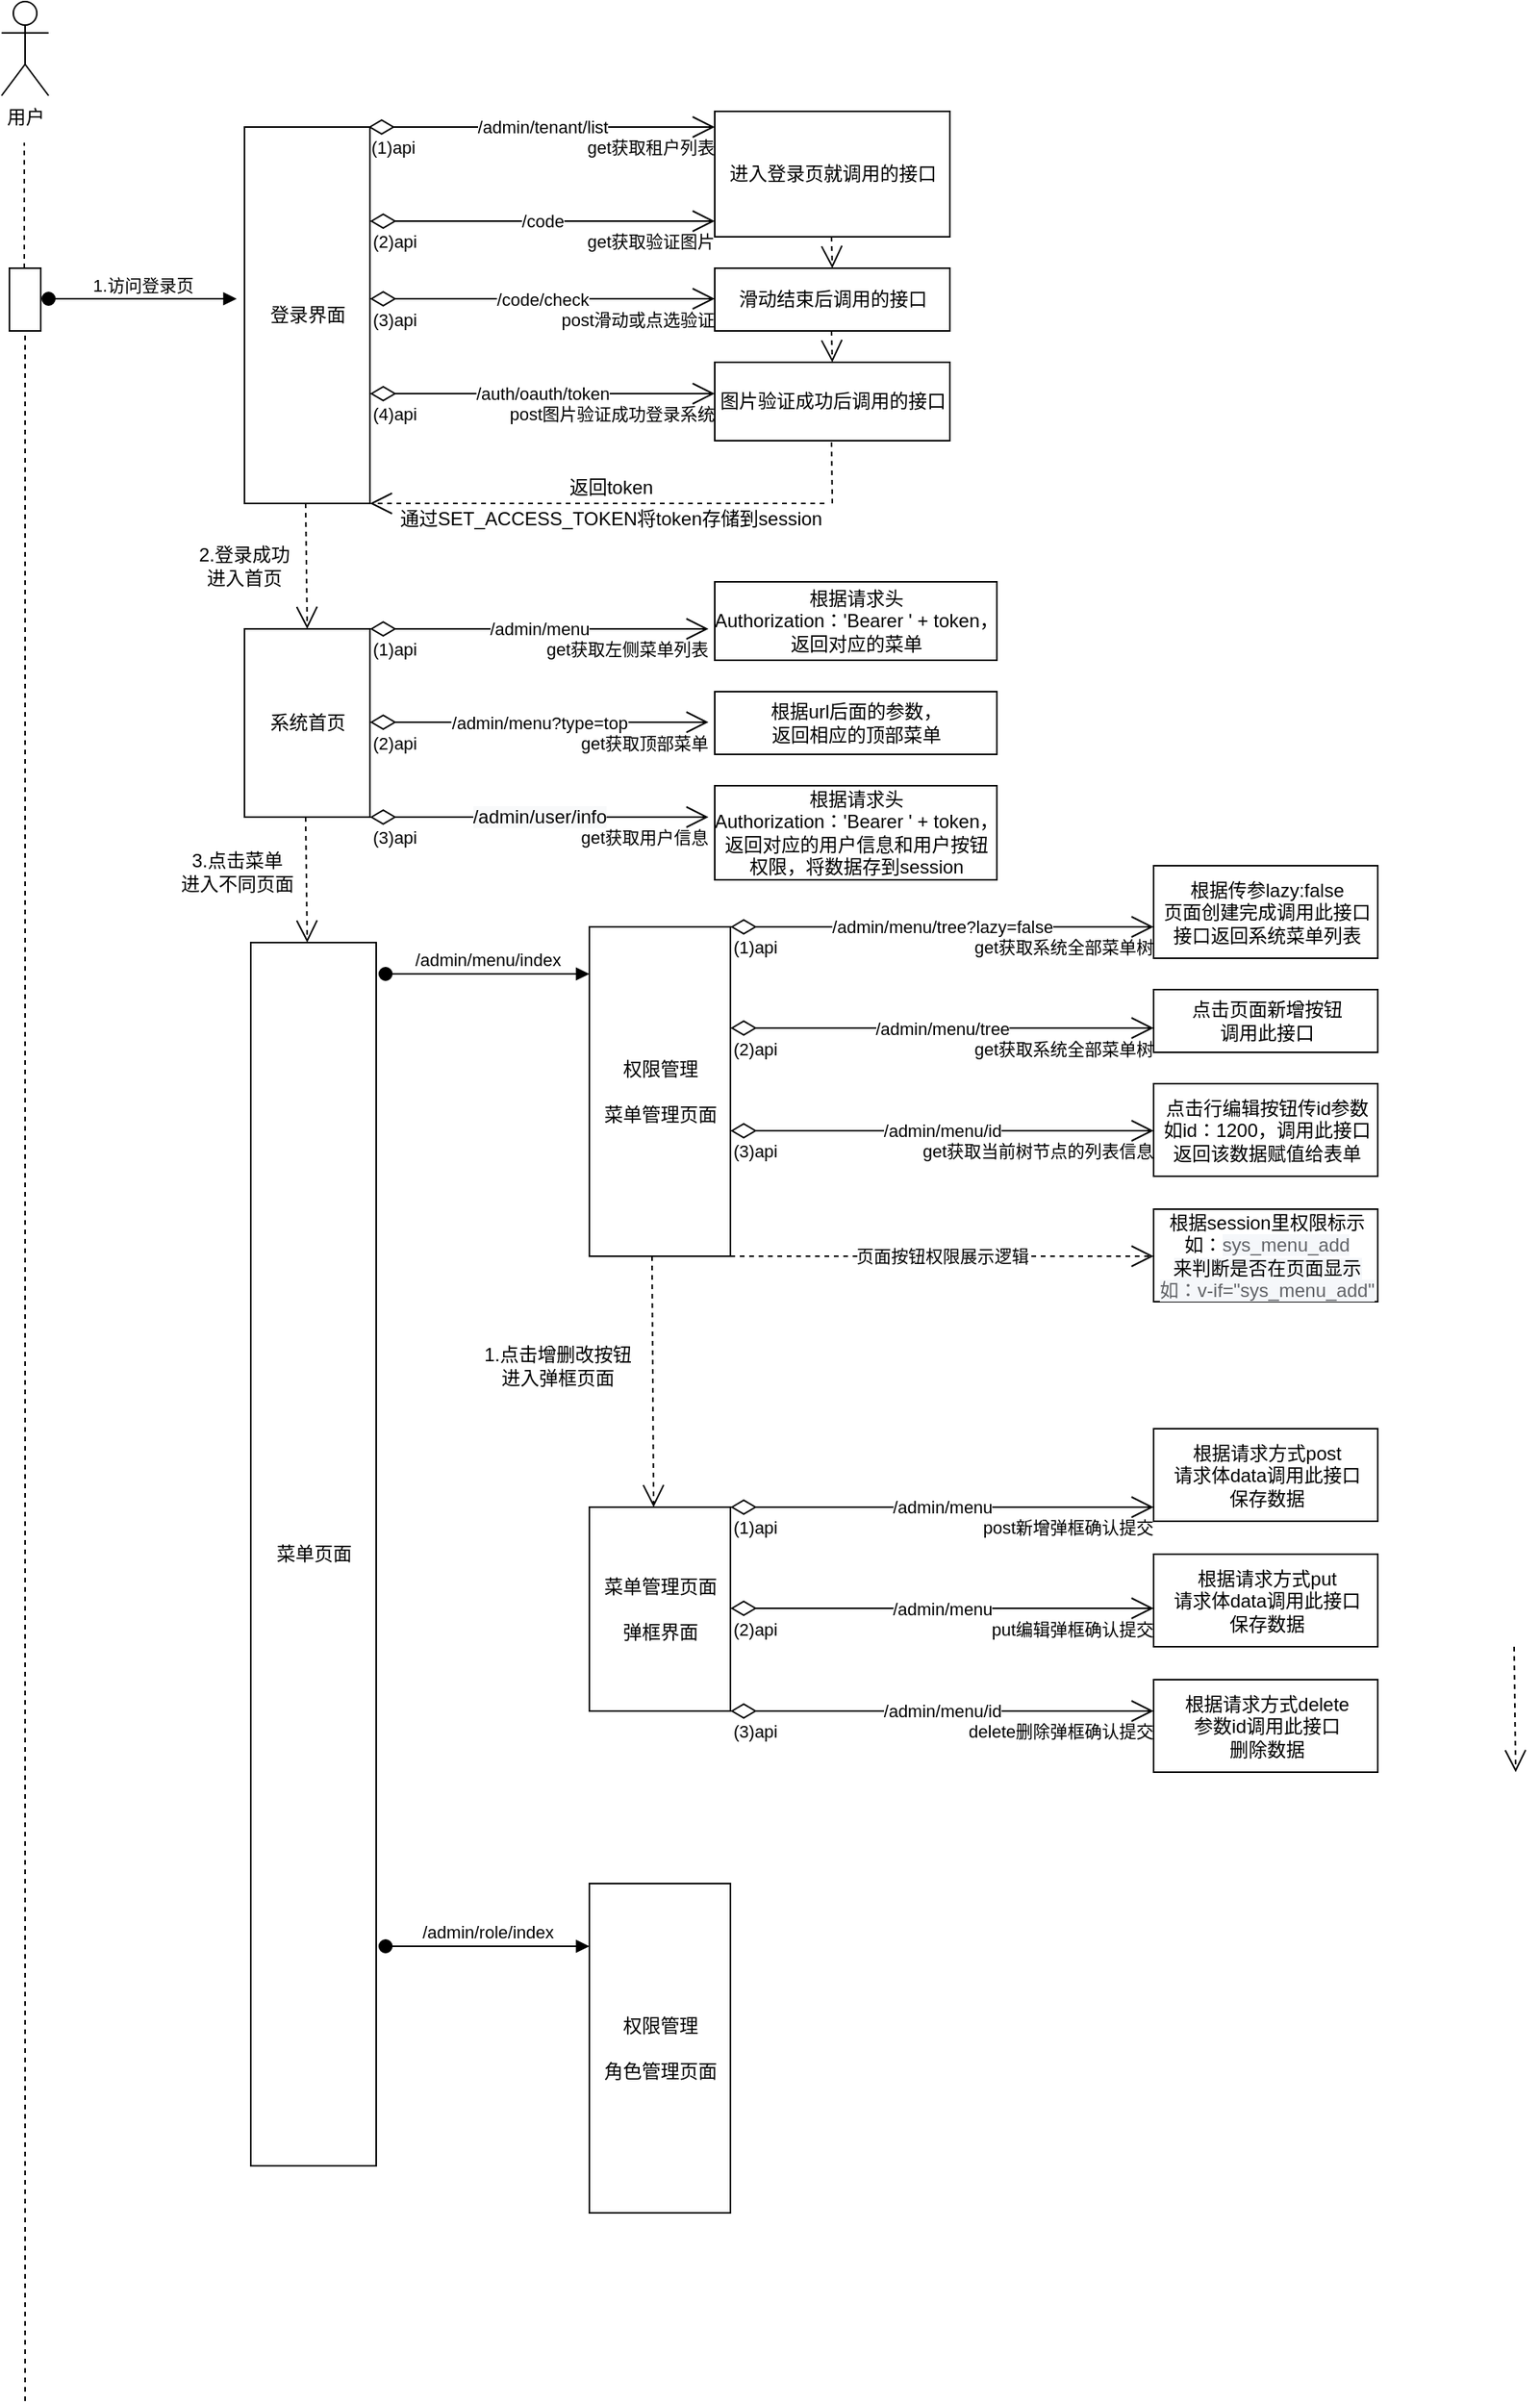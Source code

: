 <mxfile version="14.9.3" type="github">
  <diagram id="wxqEp88LBiz9xFU-LpbI" name="Page-1">
    <mxGraphModel dx="1422" dy="762" grid="1" gridSize="10" guides="1" tooltips="1" connect="1" arrows="1" fold="1" page="1" pageScale="1" pageWidth="827" pageHeight="1169" math="0" shadow="0">
      <root>
        <object label="" id="0">
          <mxCell />
        </object>
        <mxCell id="1" parent="0" />
        <mxCell id="RKgLPqZUV-FKiheiFODC-74" style="edgeStyle=orthogonalEdgeStyle;rounded=0;orthogonalLoop=1;jettySize=auto;html=1;exitX=0.5;exitY=1;exitDx=0;exitDy=0;" parent="1" edge="1">
          <mxGeometry relative="1" as="geometry">
            <mxPoint x="160" y="380" as="sourcePoint" />
            <mxPoint x="160" y="380" as="targetPoint" />
          </mxGeometry>
        </mxCell>
        <mxCell id="BPR5QlqRFKLHu6Mq-k-V-5" value="用户" style="shape=umlActor;verticalLabelPosition=bottom;verticalAlign=top;html=1;outlineConnect=0;" parent="1" vertex="1">
          <mxGeometry x="25" y="40" width="30" height="60" as="geometry" />
        </mxCell>
        <mxCell id="BPR5QlqRFKLHu6Mq-k-V-9" value="" style="endArrow=none;dashed=1;html=1;startArrow=none;" parent="1" source="BPR5QlqRFKLHu6Mq-k-V-11" edge="1">
          <mxGeometry width="50" height="50" relative="1" as="geometry">
            <mxPoint x="40" y="650" as="sourcePoint" />
            <mxPoint x="39.5" y="130" as="targetPoint" />
          </mxGeometry>
        </mxCell>
        <mxCell id="BPR5QlqRFKLHu6Mq-k-V-14" value="登录界面" style="html=1;points=[];perimeter=orthogonalPerimeter;" parent="1" vertex="1">
          <mxGeometry x="180" y="120" width="80" height="240" as="geometry" />
        </mxCell>
        <mxCell id="BPR5QlqRFKLHu6Mq-k-V-15" value="1.访问登录页" style="html=1;verticalAlign=bottom;startArrow=oval;endArrow=block;startSize=8;" parent="1" edge="1">
          <mxGeometry relative="1" as="geometry">
            <mxPoint x="55" y="229.5" as="sourcePoint" />
            <mxPoint x="175" y="229.5" as="targetPoint" />
          </mxGeometry>
        </mxCell>
        <mxCell id="BPR5QlqRFKLHu6Mq-k-V-18" value="/admin/tenant/list" style="endArrow=open;html=1;endSize=12;startArrow=diamondThin;startSize=14;startFill=0;edgeStyle=orthogonalEdgeStyle;" parent="1" edge="1">
          <mxGeometry relative="1" as="geometry">
            <mxPoint x="259" y="120" as="sourcePoint" />
            <mxPoint x="480" y="120" as="targetPoint" />
          </mxGeometry>
        </mxCell>
        <mxCell id="BPR5QlqRFKLHu6Mq-k-V-19" value="(1)api" style="edgeLabel;resizable=0;html=1;align=left;verticalAlign=top;" parent="BPR5QlqRFKLHu6Mq-k-V-18" connectable="0" vertex="1">
          <mxGeometry x="-1" relative="1" as="geometry" />
        </mxCell>
        <mxCell id="BPR5QlqRFKLHu6Mq-k-V-20" value="get获取租户列表" style="edgeLabel;resizable=0;html=1;align=right;verticalAlign=top;" parent="BPR5QlqRFKLHu6Mq-k-V-18" connectable="0" vertex="1">
          <mxGeometry x="1" relative="1" as="geometry" />
        </mxCell>
        <mxCell id="BPR5QlqRFKLHu6Mq-k-V-21" value="/code" style="endArrow=open;html=1;endSize=12;startArrow=diamondThin;startSize=14;startFill=0;edgeStyle=orthogonalEdgeStyle;" parent="1" edge="1">
          <mxGeometry relative="1" as="geometry">
            <mxPoint x="260" y="180" as="sourcePoint" />
            <mxPoint x="480" y="180" as="targetPoint" />
          </mxGeometry>
        </mxCell>
        <mxCell id="BPR5QlqRFKLHu6Mq-k-V-22" value="(2)api" style="edgeLabel;resizable=0;html=1;align=left;verticalAlign=top;" parent="BPR5QlqRFKLHu6Mq-k-V-21" connectable="0" vertex="1">
          <mxGeometry x="-1" relative="1" as="geometry" />
        </mxCell>
        <mxCell id="BPR5QlqRFKLHu6Mq-k-V-23" value="get获取验证图片" style="edgeLabel;resizable=0;html=1;align=right;verticalAlign=top;" parent="BPR5QlqRFKLHu6Mq-k-V-21" connectable="0" vertex="1">
          <mxGeometry x="1" relative="1" as="geometry" />
        </mxCell>
        <mxCell id="BPR5QlqRFKLHu6Mq-k-V-24" value="/code/check" style="endArrow=open;html=1;endSize=12;startArrow=diamondThin;startSize=14;startFill=0;edgeStyle=orthogonalEdgeStyle;" parent="1" edge="1">
          <mxGeometry relative="1" as="geometry">
            <mxPoint x="260" y="229.5" as="sourcePoint" />
            <mxPoint x="480" y="229.5" as="targetPoint" />
          </mxGeometry>
        </mxCell>
        <mxCell id="BPR5QlqRFKLHu6Mq-k-V-25" value="(3)api" style="edgeLabel;resizable=0;html=1;align=left;verticalAlign=top;" parent="BPR5QlqRFKLHu6Mq-k-V-24" connectable="0" vertex="1">
          <mxGeometry x="-1" relative="1" as="geometry" />
        </mxCell>
        <mxCell id="BPR5QlqRFKLHu6Mq-k-V-26" value="post滑动或点选验证" style="edgeLabel;resizable=0;html=1;align=right;verticalAlign=top;" parent="BPR5QlqRFKLHu6Mq-k-V-24" connectable="0" vertex="1">
          <mxGeometry x="1" relative="1" as="geometry" />
        </mxCell>
        <mxCell id="BPR5QlqRFKLHu6Mq-k-V-27" value="/auth/oauth/token" style="endArrow=open;html=1;endSize=12;startArrow=diamondThin;startSize=14;startFill=0;edgeStyle=orthogonalEdgeStyle;" parent="1" edge="1">
          <mxGeometry relative="1" as="geometry">
            <mxPoint x="260" y="290" as="sourcePoint" />
            <mxPoint x="480" y="290" as="targetPoint" />
          </mxGeometry>
        </mxCell>
        <mxCell id="BPR5QlqRFKLHu6Mq-k-V-28" value="(4)api" style="edgeLabel;resizable=0;html=1;align=left;verticalAlign=top;" parent="BPR5QlqRFKLHu6Mq-k-V-27" connectable="0" vertex="1">
          <mxGeometry x="-1" relative="1" as="geometry" />
        </mxCell>
        <mxCell id="BPR5QlqRFKLHu6Mq-k-V-29" value="post图片验证成功登录系统" style="edgeLabel;resizable=0;html=1;align=right;verticalAlign=top;" parent="BPR5QlqRFKLHu6Mq-k-V-27" connectable="0" vertex="1">
          <mxGeometry x="1" relative="1" as="geometry" />
        </mxCell>
        <mxCell id="BPR5QlqRFKLHu6Mq-k-V-31" value="进入登录页就调用的接口" style="html=1;points=[];perimeter=orthogonalPerimeter;" parent="1" vertex="1">
          <mxGeometry x="480" y="110" width="150" height="80" as="geometry" />
        </mxCell>
        <mxCell id="BPR5QlqRFKLHu6Mq-k-V-32" value="滑动结束后调用的接口" style="html=1;points=[];perimeter=orthogonalPerimeter;" parent="1" vertex="1">
          <mxGeometry x="480" y="210" width="150" height="40" as="geometry" />
        </mxCell>
        <mxCell id="BPR5QlqRFKLHu6Mq-k-V-33" value="图片验证成功后调用的接口" style="html=1;points=[];perimeter=orthogonalPerimeter;" parent="1" vertex="1">
          <mxGeometry x="480" y="270" width="150" height="50" as="geometry" />
        </mxCell>
        <mxCell id="BPR5QlqRFKLHu6Mq-k-V-35" value="" style="endArrow=open;endSize=12;dashed=1;html=1;" parent="1" edge="1">
          <mxGeometry width="160" relative="1" as="geometry">
            <mxPoint x="554.5" y="190" as="sourcePoint" />
            <mxPoint x="555" y="210" as="targetPoint" />
          </mxGeometry>
        </mxCell>
        <mxCell id="BPR5QlqRFKLHu6Mq-k-V-41" value="" style="endArrow=open;endSize=12;dashed=1;html=1;" parent="1" edge="1">
          <mxGeometry width="160" relative="1" as="geometry">
            <mxPoint x="219" y="360" as="sourcePoint" />
            <mxPoint x="220" y="440" as="targetPoint" />
          </mxGeometry>
        </mxCell>
        <mxCell id="BPR5QlqRFKLHu6Mq-k-V-44" value="" style="endArrow=open;endSize=12;dashed=1;html=1;" parent="1" edge="1">
          <mxGeometry width="160" relative="1" as="geometry">
            <mxPoint x="554.5" y="250" as="sourcePoint" />
            <mxPoint x="555" y="270" as="targetPoint" />
          </mxGeometry>
        </mxCell>
        <mxCell id="BPR5QlqRFKLHu6Mq-k-V-47" value="" style="endArrow=none;dashed=1;html=1;" parent="1" edge="1">
          <mxGeometry width="50" height="50" relative="1" as="geometry">
            <mxPoint x="555" y="360" as="sourcePoint" />
            <mxPoint x="554.5" y="320" as="targetPoint" />
          </mxGeometry>
        </mxCell>
        <mxCell id="BPR5QlqRFKLHu6Mq-k-V-48" value="" style="endArrow=open;endSize=12;dashed=1;html=1;" parent="1" edge="1">
          <mxGeometry width="160" relative="1" as="geometry">
            <mxPoint x="550" y="360" as="sourcePoint" />
            <mxPoint x="260" y="360" as="targetPoint" />
          </mxGeometry>
        </mxCell>
        <mxCell id="BPR5QlqRFKLHu6Mq-k-V-50" value="返回token" style="text;html=1;strokeColor=none;fillColor=none;align=center;verticalAlign=middle;whiteSpace=wrap;rounded=0;" parent="1" vertex="1">
          <mxGeometry x="369" y="340" width="90" height="20" as="geometry" />
        </mxCell>
        <mxCell id="BPR5QlqRFKLHu6Mq-k-V-51" value="通过SET_ACCESS_TOKEN将token存储到session" style="text;html=1;strokeColor=none;fillColor=none;align=center;verticalAlign=middle;whiteSpace=wrap;rounded=0;" parent="1" vertex="1">
          <mxGeometry x="264" y="360" width="300" height="20" as="geometry" />
        </mxCell>
        <mxCell id="BPR5QlqRFKLHu6Mq-k-V-52" value="系统首页" style="html=1;points=[];perimeter=orthogonalPerimeter;" parent="1" vertex="1">
          <mxGeometry x="180" y="440" width="80" height="120" as="geometry" />
        </mxCell>
        <mxCell id="BPR5QlqRFKLHu6Mq-k-V-53" value="/admin/menu" style="endArrow=open;html=1;endSize=12;startArrow=diamondThin;startSize=14;startFill=0;edgeStyle=orthogonalEdgeStyle;" parent="1" edge="1">
          <mxGeometry relative="1" as="geometry">
            <mxPoint x="260" y="440" as="sourcePoint" />
            <mxPoint x="476" y="440" as="targetPoint" />
          </mxGeometry>
        </mxCell>
        <mxCell id="BPR5QlqRFKLHu6Mq-k-V-54" value="(1)api" style="edgeLabel;resizable=0;html=1;align=left;verticalAlign=top;" parent="BPR5QlqRFKLHu6Mq-k-V-53" connectable="0" vertex="1">
          <mxGeometry x="-1" relative="1" as="geometry" />
        </mxCell>
        <mxCell id="BPR5QlqRFKLHu6Mq-k-V-55" value="get获取左侧菜单列表" style="edgeLabel;resizable=0;html=1;align=right;verticalAlign=top;" parent="BPR5QlqRFKLHu6Mq-k-V-53" connectable="0" vertex="1">
          <mxGeometry x="1" relative="1" as="geometry" />
        </mxCell>
        <mxCell id="BPR5QlqRFKLHu6Mq-k-V-56" value="&lt;span&gt;根据请求头&lt;br&gt;Authorization：&#39;Bearer &#39; + token，&lt;br&gt;返回对应的菜单&lt;/span&gt;" style="html=1;points=[];perimeter=orthogonalPerimeter;" parent="1" vertex="1">
          <mxGeometry x="480" y="410" width="180" height="50" as="geometry" />
        </mxCell>
        <mxCell id="BPR5QlqRFKLHu6Mq-k-V-57" value="/admin/menu?type=top" style="endArrow=open;html=1;endSize=12;startArrow=diamondThin;startSize=14;startFill=0;edgeStyle=orthogonalEdgeStyle;" parent="1" edge="1">
          <mxGeometry relative="1" as="geometry">
            <mxPoint x="260" y="499.5" as="sourcePoint" />
            <mxPoint x="476" y="499.5" as="targetPoint" />
          </mxGeometry>
        </mxCell>
        <mxCell id="BPR5QlqRFKLHu6Mq-k-V-58" value="(2)api" style="edgeLabel;resizable=0;html=1;align=left;verticalAlign=top;" parent="BPR5QlqRFKLHu6Mq-k-V-57" connectable="0" vertex="1">
          <mxGeometry x="-1" relative="1" as="geometry" />
        </mxCell>
        <mxCell id="BPR5QlqRFKLHu6Mq-k-V-59" value="get获取顶部菜单" style="edgeLabel;resizable=0;html=1;align=right;verticalAlign=top;" parent="BPR5QlqRFKLHu6Mq-k-V-57" connectable="0" vertex="1">
          <mxGeometry x="1" relative="1" as="geometry" />
        </mxCell>
        <mxCell id="BPR5QlqRFKLHu6Mq-k-V-60" value="根据url后面的参数，&lt;br&gt;返回相应的顶部菜单" style="html=1;points=[];perimeter=orthogonalPerimeter;" parent="1" vertex="1">
          <mxGeometry x="480" y="480" width="180" height="40" as="geometry" />
        </mxCell>
        <mxCell id="BPR5QlqRFKLHu6Mq-k-V-61" value="2.登录成功&lt;br&gt;进入首页" style="text;html=1;strokeColor=none;fillColor=none;align=center;verticalAlign=middle;whiteSpace=wrap;rounded=0;" parent="1" vertex="1">
          <mxGeometry x="140" y="370" width="80" height="60" as="geometry" />
        </mxCell>
        <mxCell id="BPR5QlqRFKLHu6Mq-k-V-63" value="3.点击菜单&lt;br&gt;进入不同页面" style="text;html=1;align=center;verticalAlign=middle;resizable=0;points=[];autosize=1;strokeColor=none;" parent="1" vertex="1">
          <mxGeometry x="130" y="580" width="90" height="30" as="geometry" />
        </mxCell>
        <mxCell id="BPR5QlqRFKLHu6Mq-k-V-64" value="&lt;span style=&quot;font-size: 12px ; background-color: rgb(248 , 249 , 250)&quot;&gt;/admin/user/info&lt;/span&gt;" style="endArrow=open;html=1;endSize=12;startArrow=diamondThin;startSize=14;startFill=0;edgeStyle=orthogonalEdgeStyle;" parent="1" edge="1">
          <mxGeometry relative="1" as="geometry">
            <mxPoint x="260" y="560" as="sourcePoint" />
            <mxPoint x="476" y="560" as="targetPoint" />
          </mxGeometry>
        </mxCell>
        <mxCell id="BPR5QlqRFKLHu6Mq-k-V-65" value="(3)api" style="edgeLabel;resizable=0;html=1;align=left;verticalAlign=top;" parent="BPR5QlqRFKLHu6Mq-k-V-64" connectable="0" vertex="1">
          <mxGeometry x="-1" relative="1" as="geometry" />
        </mxCell>
        <mxCell id="BPR5QlqRFKLHu6Mq-k-V-66" value="get获取用户信息" style="edgeLabel;resizable=0;html=1;align=right;verticalAlign=top;" parent="BPR5QlqRFKLHu6Mq-k-V-64" connectable="0" vertex="1">
          <mxGeometry x="1" relative="1" as="geometry" />
        </mxCell>
        <mxCell id="BPR5QlqRFKLHu6Mq-k-V-67" value="根据请求头&lt;br&gt;Authorization：&#39;Bearer &#39; + token，&lt;br&gt;返回对应的用户信息和用户按钮&lt;br&gt;权限，将数据存到session" style="html=1;points=[];perimeter=orthogonalPerimeter;" parent="1" vertex="1">
          <mxGeometry x="480" y="540" width="180" height="60" as="geometry" />
        </mxCell>
        <mxCell id="BPR5QlqRFKLHu6Mq-k-V-68" value="菜单页面" style="html=1;points=[];perimeter=orthogonalPerimeter;" parent="1" vertex="1">
          <mxGeometry x="184" y="640" width="80" height="780" as="geometry" />
        </mxCell>
        <mxCell id="JB6xn3bYR4ekpi-Zzl-W-1" value="" style="endArrow=open;endSize=12;dashed=1;html=1;" parent="1" edge="1">
          <mxGeometry width="160" relative="1" as="geometry">
            <mxPoint x="219" y="560" as="sourcePoint" />
            <mxPoint x="220" y="640" as="targetPoint" />
          </mxGeometry>
        </mxCell>
        <mxCell id="BPR5QlqRFKLHu6Mq-k-V-11" value="" style="html=1;points=[];perimeter=orthogonalPerimeter;" parent="1" vertex="1">
          <mxGeometry x="30" y="210" width="20" height="40" as="geometry" />
        </mxCell>
        <mxCell id="JB6xn3bYR4ekpi-Zzl-W-2" value="" style="endArrow=none;dashed=1;html=1;" parent="1" target="BPR5QlqRFKLHu6Mq-k-V-11" edge="1">
          <mxGeometry width="50" height="50" relative="1" as="geometry">
            <mxPoint x="40" y="1570" as="sourcePoint" />
            <mxPoint x="39.5" y="130" as="targetPoint" />
          </mxGeometry>
        </mxCell>
        <mxCell id="EuUCnVsce8yCuYYj6EX9-4" value="权限管理&lt;br&gt;&lt;br&gt;菜单管理页面" style="html=1;points=[];perimeter=orthogonalPerimeter;" parent="1" vertex="1">
          <mxGeometry x="400" y="630" width="90" height="210" as="geometry" />
        </mxCell>
        <mxCell id="EuUCnVsce8yCuYYj6EX9-5" value="/admin/menu/index" style="html=1;verticalAlign=bottom;startArrow=oval;endArrow=block;startSize=8;" parent="1" target="EuUCnVsce8yCuYYj6EX9-4" edge="1">
          <mxGeometry relative="1" as="geometry">
            <mxPoint x="270" y="660" as="sourcePoint" />
          </mxGeometry>
        </mxCell>
        <mxCell id="EuUCnVsce8yCuYYj6EX9-6" value="/admin/menu/tree?lazy=false" style="endArrow=open;html=1;endSize=12;startArrow=diamondThin;startSize=14;startFill=0;edgeStyle=orthogonalEdgeStyle;" parent="1" edge="1">
          <mxGeometry relative="1" as="geometry">
            <mxPoint x="490" y="630" as="sourcePoint" />
            <mxPoint x="760" y="630" as="targetPoint" />
          </mxGeometry>
        </mxCell>
        <mxCell id="EuUCnVsce8yCuYYj6EX9-7" value="(1)api" style="edgeLabel;resizable=0;html=1;align=left;verticalAlign=top;" parent="EuUCnVsce8yCuYYj6EX9-6" connectable="0" vertex="1">
          <mxGeometry x="-1" relative="1" as="geometry" />
        </mxCell>
        <mxCell id="EuUCnVsce8yCuYYj6EX9-8" value="get获取系统全部菜单树" style="edgeLabel;resizable=0;html=1;align=right;verticalAlign=top;" parent="EuUCnVsce8yCuYYj6EX9-6" connectable="0" vertex="1">
          <mxGeometry x="1" relative="1" as="geometry" />
        </mxCell>
        <mxCell id="jknBJNmuQk7Yw_6J58ai-1" value="根据传参lazy:false&lt;br&gt;页面创建完成调用此接口&lt;br&gt;接口返回系统菜单列表" style="html=1;points=[];perimeter=orthogonalPerimeter;" vertex="1" parent="1">
          <mxGeometry x="760" y="591" width="143" height="59" as="geometry" />
        </mxCell>
        <mxCell id="jknBJNmuQk7Yw_6J58ai-5" value="/admin/menu/tree" style="endArrow=open;html=1;endSize=12;startArrow=diamondThin;startSize=14;startFill=0;edgeStyle=orthogonalEdgeStyle;" edge="1" parent="1">
          <mxGeometry relative="1" as="geometry">
            <mxPoint x="490" y="694.5" as="sourcePoint" />
            <mxPoint x="760" y="694.5" as="targetPoint" />
          </mxGeometry>
        </mxCell>
        <mxCell id="jknBJNmuQk7Yw_6J58ai-6" value="(2)api" style="edgeLabel;resizable=0;html=1;align=left;verticalAlign=top;" connectable="0" vertex="1" parent="jknBJNmuQk7Yw_6J58ai-5">
          <mxGeometry x="-1" relative="1" as="geometry" />
        </mxCell>
        <mxCell id="jknBJNmuQk7Yw_6J58ai-7" value="get获取系统全部菜单树" style="edgeLabel;resizable=0;html=1;align=right;verticalAlign=top;" connectable="0" vertex="1" parent="jknBJNmuQk7Yw_6J58ai-5">
          <mxGeometry x="1" relative="1" as="geometry" />
        </mxCell>
        <mxCell id="jknBJNmuQk7Yw_6J58ai-8" value="点击页面新增按钮&lt;br&gt;调用此接口" style="html=1;points=[];perimeter=orthogonalPerimeter;" vertex="1" parent="1">
          <mxGeometry x="760" y="670" width="143" height="40" as="geometry" />
        </mxCell>
        <mxCell id="jknBJNmuQk7Yw_6J58ai-9" value="/admin/menu/id" style="endArrow=open;html=1;endSize=12;startArrow=diamondThin;startSize=14;startFill=0;edgeStyle=orthogonalEdgeStyle;" edge="1" parent="1">
          <mxGeometry relative="1" as="geometry">
            <mxPoint x="490" y="760" as="sourcePoint" />
            <mxPoint x="760" y="760" as="targetPoint" />
          </mxGeometry>
        </mxCell>
        <mxCell id="jknBJNmuQk7Yw_6J58ai-10" value="(3)api" style="edgeLabel;resizable=0;html=1;align=left;verticalAlign=top;" connectable="0" vertex="1" parent="jknBJNmuQk7Yw_6J58ai-9">
          <mxGeometry x="-1" relative="1" as="geometry" />
        </mxCell>
        <mxCell id="jknBJNmuQk7Yw_6J58ai-11" value="get获取当前树节点的列表信息" style="edgeLabel;resizable=0;html=1;align=right;verticalAlign=top;" connectable="0" vertex="1" parent="jknBJNmuQk7Yw_6J58ai-9">
          <mxGeometry x="1" relative="1" as="geometry" />
        </mxCell>
        <mxCell id="jknBJNmuQk7Yw_6J58ai-12" value="点击行编辑按钮传id参数&lt;br&gt;如id：1200，调用此接口&lt;br&gt;返回该数据赋值给表单" style="html=1;points=[];perimeter=orthogonalPerimeter;" vertex="1" parent="1">
          <mxGeometry x="760" y="730" width="143" height="59" as="geometry" />
        </mxCell>
        <mxCell id="jknBJNmuQk7Yw_6J58ai-14" value="" style="endArrow=open;endSize=12;dashed=1;html=1;" edge="1" parent="1">
          <mxGeometry width="160" relative="1" as="geometry">
            <mxPoint x="990" y="1089" as="sourcePoint" />
            <mxPoint x="991" y="1169" as="targetPoint" />
          </mxGeometry>
        </mxCell>
        <mxCell id="jknBJNmuQk7Yw_6J58ai-15" value="1.点击增删改按钮&lt;br&gt;进入弹框页面" style="text;html=1;strokeColor=none;fillColor=none;align=center;verticalAlign=middle;whiteSpace=wrap;rounded=0;" vertex="1" parent="1">
          <mxGeometry x="330" y="900" width="100" height="20" as="geometry" />
        </mxCell>
        <mxCell id="jknBJNmuQk7Yw_6J58ai-16" value="菜单管理页面&lt;br&gt;&lt;br&gt;弹框界面" style="html=1;points=[];perimeter=orthogonalPerimeter;" vertex="1" parent="1">
          <mxGeometry x="400" y="1000" width="90" height="130" as="geometry" />
        </mxCell>
        <mxCell id="jknBJNmuQk7Yw_6J58ai-20" value="/admin/menu" style="endArrow=open;html=1;endSize=12;startArrow=diamondThin;startSize=14;startFill=0;edgeStyle=orthogonalEdgeStyle;" edge="1" parent="1">
          <mxGeometry relative="1" as="geometry">
            <mxPoint x="490" y="1000" as="sourcePoint" />
            <mxPoint x="760" y="1000" as="targetPoint" />
          </mxGeometry>
        </mxCell>
        <mxCell id="jknBJNmuQk7Yw_6J58ai-21" value="(1)api" style="edgeLabel;resizable=0;html=1;align=left;verticalAlign=top;" connectable="0" vertex="1" parent="jknBJNmuQk7Yw_6J58ai-20">
          <mxGeometry x="-1" relative="1" as="geometry" />
        </mxCell>
        <mxCell id="jknBJNmuQk7Yw_6J58ai-22" value="post新增弹框确认提交" style="edgeLabel;resizable=0;html=1;align=right;verticalAlign=top;" connectable="0" vertex="1" parent="jknBJNmuQk7Yw_6J58ai-20">
          <mxGeometry x="1" relative="1" as="geometry" />
        </mxCell>
        <mxCell id="jknBJNmuQk7Yw_6J58ai-23" value="/admin/menu" style="endArrow=open;html=1;endSize=12;startArrow=diamondThin;startSize=14;startFill=0;edgeStyle=orthogonalEdgeStyle;" edge="1" parent="1">
          <mxGeometry relative="1" as="geometry">
            <mxPoint x="490" y="1064.5" as="sourcePoint" />
            <mxPoint x="760" y="1064.5" as="targetPoint" />
          </mxGeometry>
        </mxCell>
        <mxCell id="jknBJNmuQk7Yw_6J58ai-24" value="(2)api" style="edgeLabel;resizable=0;html=1;align=left;verticalAlign=top;" connectable="0" vertex="1" parent="jknBJNmuQk7Yw_6J58ai-23">
          <mxGeometry x="-1" relative="1" as="geometry" />
        </mxCell>
        <mxCell id="jknBJNmuQk7Yw_6J58ai-25" value="put编辑弹框确认提交" style="edgeLabel;resizable=0;html=1;align=right;verticalAlign=top;" connectable="0" vertex="1" parent="jknBJNmuQk7Yw_6J58ai-23">
          <mxGeometry x="1" relative="1" as="geometry" />
        </mxCell>
        <mxCell id="jknBJNmuQk7Yw_6J58ai-26" value="/admin/menu/id" style="endArrow=open;html=1;endSize=12;startArrow=diamondThin;startSize=14;startFill=0;edgeStyle=orthogonalEdgeStyle;" edge="1" parent="1">
          <mxGeometry relative="1" as="geometry">
            <mxPoint x="490" y="1130" as="sourcePoint" />
            <mxPoint x="760" y="1130" as="targetPoint" />
          </mxGeometry>
        </mxCell>
        <mxCell id="jknBJNmuQk7Yw_6J58ai-27" value="(3)api" style="edgeLabel;resizable=0;html=1;align=left;verticalAlign=top;" connectable="0" vertex="1" parent="jknBJNmuQk7Yw_6J58ai-26">
          <mxGeometry x="-1" relative="1" as="geometry" />
        </mxCell>
        <mxCell id="jknBJNmuQk7Yw_6J58ai-28" value="delete删除弹框确认提交" style="edgeLabel;resizable=0;html=1;align=right;verticalAlign=top;" connectable="0" vertex="1" parent="jknBJNmuQk7Yw_6J58ai-26">
          <mxGeometry x="1" relative="1" as="geometry" />
        </mxCell>
        <mxCell id="jknBJNmuQk7Yw_6J58ai-29" value="根据请求方式post&lt;br&gt;请求体data调用此接口&lt;br&gt;保存数据" style="html=1;points=[];perimeter=orthogonalPerimeter;" vertex="1" parent="1">
          <mxGeometry x="760" y="950" width="143" height="59" as="geometry" />
        </mxCell>
        <mxCell id="jknBJNmuQk7Yw_6J58ai-30" value="根据请求方式put&lt;br&gt;请求体data调用此接口&lt;br&gt;保存数据" style="html=1;points=[];perimeter=orthogonalPerimeter;" vertex="1" parent="1">
          <mxGeometry x="760" y="1030" width="143" height="59" as="geometry" />
        </mxCell>
        <mxCell id="jknBJNmuQk7Yw_6J58ai-31" value="根据请求方式delete&lt;br&gt;参数id调用此接口&lt;br&gt;删除数据" style="html=1;points=[];perimeter=orthogonalPerimeter;" vertex="1" parent="1">
          <mxGeometry x="760" y="1110" width="143" height="59" as="geometry" />
        </mxCell>
        <mxCell id="jknBJNmuQk7Yw_6J58ai-32" value="" style="endArrow=open;endSize=12;dashed=1;html=1;" edge="1" parent="1">
          <mxGeometry width="160" relative="1" as="geometry">
            <mxPoint x="440" y="840" as="sourcePoint" />
            <mxPoint x="441" y="1000" as="targetPoint" />
          </mxGeometry>
        </mxCell>
        <mxCell id="jknBJNmuQk7Yw_6J58ai-33" value="页面按钮权限展示逻辑" style="endArrow=open;endSize=12;dashed=1;html=1;" edge="1" parent="1">
          <mxGeometry width="160" relative="1" as="geometry">
            <mxPoint x="490" y="840" as="sourcePoint" />
            <mxPoint x="760" y="840" as="targetPoint" />
          </mxGeometry>
        </mxCell>
        <mxCell id="jknBJNmuQk7Yw_6J58ai-42" value="根据session里权限标示&lt;br&gt;如：&lt;span style=&quot;text-align: left ; background-color: rgb(245 , 247 , 250)&quot;&gt;&lt;font color=&quot;#606266&quot; face=&quot;avenir, helvetica, arial, sans-serif&quot;&gt;sys_menu_add&lt;br&gt;&lt;/font&gt;来判断是否在页面显示&lt;br&gt;&lt;font color=&quot;#606266&quot; face=&quot;avenir, helvetica, arial, sans-serif&quot;&gt;如：v-if=&quot;sys_menu_add&quot;&lt;/font&gt;&lt;br&gt;&lt;/span&gt;" style="html=1;points=[];perimeter=orthogonalPerimeter;" vertex="1" parent="1">
          <mxGeometry x="760" y="810" width="143" height="59" as="geometry" />
        </mxCell>
        <mxCell id="jknBJNmuQk7Yw_6J58ai-43" value="/admin/role/index" style="html=1;verticalAlign=bottom;startArrow=oval;endArrow=block;startSize=8;" edge="1" parent="1">
          <mxGeometry relative="1" as="geometry">
            <mxPoint x="270" y="1280" as="sourcePoint" />
            <mxPoint x="400" y="1280" as="targetPoint" />
          </mxGeometry>
        </mxCell>
        <mxCell id="jknBJNmuQk7Yw_6J58ai-44" value="权限管理&lt;br&gt;&lt;br&gt;角色管理页面" style="html=1;points=[];perimeter=orthogonalPerimeter;" vertex="1" parent="1">
          <mxGeometry x="400" y="1240" width="90" height="210" as="geometry" />
        </mxCell>
      </root>
    </mxGraphModel>
  </diagram>
</mxfile>
